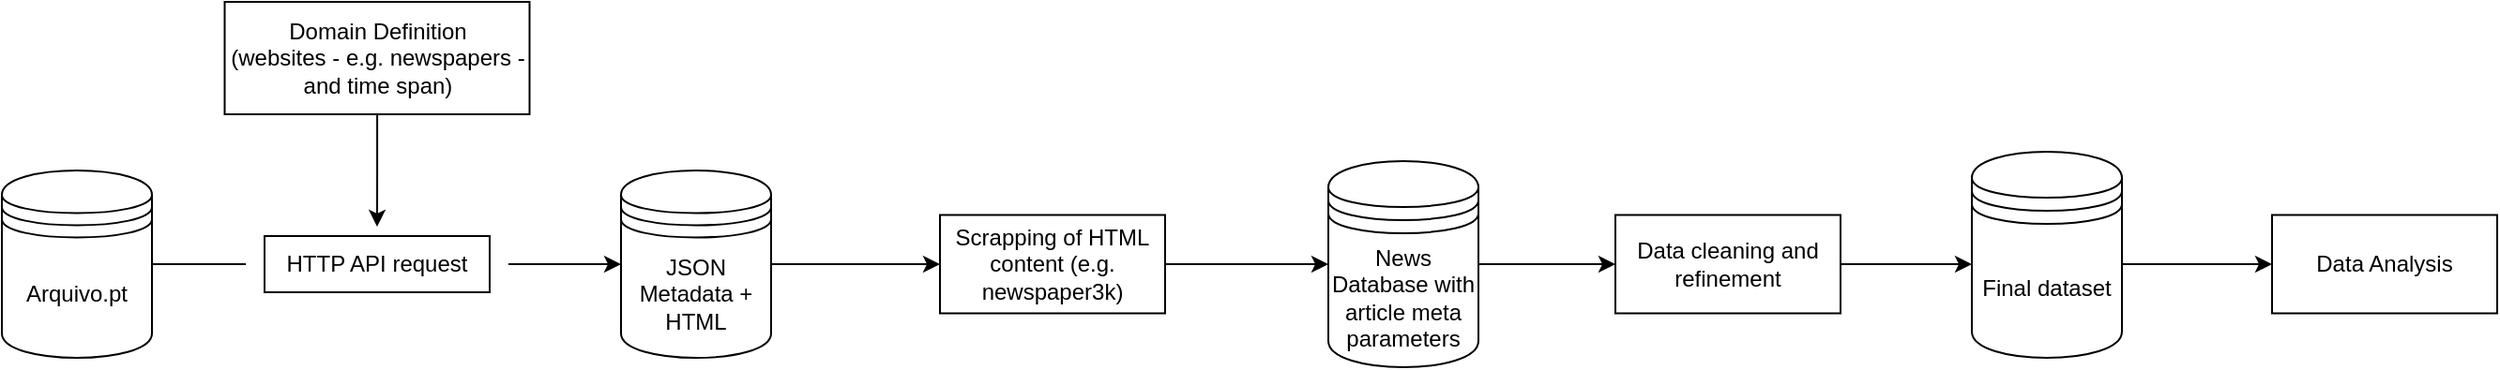 <mxfile version="15.6.5"><diagram id="SWPLuQD_uAmGsCWUyiwx" name="Page-1"><mxGraphModel dx="1054" dy="612" grid="1" gridSize="10" guides="1" tooltips="1" connect="1" arrows="1" fold="1" page="1" pageScale="1" pageWidth="827" pageHeight="1169" math="0" shadow="0"><root><mxCell id="0"/><mxCell id="1" parent="0"/><mxCell id="3FM2HRUyS4M1R4F6BxjH-5" style="edgeStyle=orthogonalEdgeStyle;rounded=0;orthogonalLoop=1;jettySize=auto;html=1;entryX=0;entryY=0.5;entryDx=0;entryDy=0;fontColor=default;startArrow=none;strokeColor=default;labelBackgroundColor=default;" edge="1" parent="1"><mxGeometry relative="1" as="geometry"><mxPoint x="390" y="240" as="sourcePoint"/><mxPoint x="450" y="240" as="targetPoint"/></mxGeometry></mxCell><mxCell id="3FM2HRUyS4M1R4F6BxjH-7" value="" style="edgeStyle=orthogonalEdgeStyle;rounded=0;orthogonalLoop=1;jettySize=auto;html=1;entryX=0;entryY=0.5;entryDx=0;entryDy=0;fontColor=default;endArrow=none;" edge="1" parent="1"><mxGeometry relative="1" as="geometry"><mxPoint x="200" y="240" as="sourcePoint"/><mxPoint x="250" y="240" as="targetPoint"/></mxGeometry></mxCell><mxCell id="3FM2HRUyS4M1R4F6BxjH-17" style="edgeStyle=orthogonalEdgeStyle;rounded=0;orthogonalLoop=1;jettySize=auto;html=1;labelBackgroundColor=default;fontColor=default;strokeColor=default;" edge="1" parent="1" source="3FM2HRUyS4M1R4F6BxjH-10"><mxGeometry relative="1" as="geometry"><mxPoint x="320" y="220" as="targetPoint"/></mxGeometry></mxCell><mxCell id="3FM2HRUyS4M1R4F6BxjH-10" value="Domain Definition&lt;br&gt;(websites - e.g. newspapers - and time span)" style="rounded=0;whiteSpace=wrap;html=1;fontColor=default;strokeColor=default;fillColor=default;" vertex="1" parent="1"><mxGeometry x="238.75" y="100" width="162.5" height="60" as="geometry"/></mxCell><mxCell id="3FM2HRUyS4M1R4F6BxjH-12" value="&lt;span&gt;HTTP API request&lt;/span&gt;" style="rounded=0;whiteSpace=wrap;html=1;fontColor=default;strokeColor=default;fillColor=default;" vertex="1" parent="1"><mxGeometry x="260" y="225" width="120" height="30" as="geometry"/></mxCell><mxCell id="3FM2HRUyS4M1R4F6BxjH-13" value="Arquivo.pt" style="shape=datastore;whiteSpace=wrap;html=1;fontColor=default;strokeColor=default;fillColor=default;" vertex="1" parent="1"><mxGeometry x="120" y="190" width="80" height="100" as="geometry"/></mxCell><mxCell id="3FM2HRUyS4M1R4F6BxjH-15" style="edgeStyle=orthogonalEdgeStyle;rounded=0;orthogonalLoop=1;jettySize=auto;html=1;labelBackgroundColor=default;fontColor=default;strokeColor=default;" edge="1" parent="1" source="3FM2HRUyS4M1R4F6BxjH-14"><mxGeometry relative="1" as="geometry"><mxPoint x="620" y="240" as="targetPoint"/><Array as="points"><mxPoint x="610" y="240"/></Array></mxGeometry></mxCell><mxCell id="3FM2HRUyS4M1R4F6BxjH-14" value="JSON Metadata + HTML" style="shape=datastore;whiteSpace=wrap;html=1;fontColor=default;strokeColor=default;fillColor=default;" vertex="1" parent="1"><mxGeometry x="450" y="190" width="80" height="100" as="geometry"/></mxCell><mxCell id="3FM2HRUyS4M1R4F6BxjH-19" style="edgeStyle=orthogonalEdgeStyle;rounded=0;orthogonalLoop=1;jettySize=auto;html=1;labelBackgroundColor=default;fontColor=default;strokeColor=default;" edge="1" parent="1" source="3FM2HRUyS4M1R4F6BxjH-16" target="3FM2HRUyS4M1R4F6BxjH-18"><mxGeometry relative="1" as="geometry"/></mxCell><mxCell id="3FM2HRUyS4M1R4F6BxjH-16" value="&lt;span&gt;Scrapping of HTML content (e.g. newspaper3k)&lt;/span&gt;" style="rounded=0;whiteSpace=wrap;html=1;fontColor=default;strokeColor=default;fillColor=default;" vertex="1" parent="1"><mxGeometry x="620" y="213.75" width="120" height="52.5" as="geometry"/></mxCell><mxCell id="3FM2HRUyS4M1R4F6BxjH-21" style="edgeStyle=orthogonalEdgeStyle;rounded=0;orthogonalLoop=1;jettySize=auto;html=1;labelBackgroundColor=default;fontColor=default;strokeColor=default;" edge="1" parent="1" source="3FM2HRUyS4M1R4F6BxjH-18"><mxGeometry relative="1" as="geometry"><mxPoint x="980" y="240" as="targetPoint"/></mxGeometry></mxCell><mxCell id="3FM2HRUyS4M1R4F6BxjH-18" value="News Database with article meta parameters" style="shape=datastore;whiteSpace=wrap;html=1;fontColor=default;strokeColor=default;fillColor=default;" vertex="1" parent="1"><mxGeometry x="827" y="185" width="80" height="110" as="geometry"/></mxCell><mxCell id="3FM2HRUyS4M1R4F6BxjH-23" style="edgeStyle=orthogonalEdgeStyle;rounded=0;orthogonalLoop=1;jettySize=auto;html=1;labelBackgroundColor=default;fontColor=default;strokeColor=default;" edge="1" parent="1" source="3FM2HRUyS4M1R4F6BxjH-22"><mxGeometry relative="1" as="geometry"><mxPoint x="1170" y="240" as="targetPoint"/></mxGeometry></mxCell><mxCell id="3FM2HRUyS4M1R4F6BxjH-22" value="&lt;span&gt;Data cleaning and refinement&lt;/span&gt;" style="rounded=0;whiteSpace=wrap;html=1;fontColor=default;strokeColor=default;fillColor=default;" vertex="1" parent="1"><mxGeometry x="980" y="213.75" width="120" height="52.5" as="geometry"/></mxCell><mxCell id="3FM2HRUyS4M1R4F6BxjH-29" style="edgeStyle=orthogonalEdgeStyle;rounded=0;orthogonalLoop=1;jettySize=auto;html=1;entryX=0;entryY=0.5;entryDx=0;entryDy=0;labelBackgroundColor=default;fontColor=default;strokeColor=default;" edge="1" parent="1" source="3FM2HRUyS4M1R4F6BxjH-25" target="3FM2HRUyS4M1R4F6BxjH-28"><mxGeometry relative="1" as="geometry"><Array as="points"><mxPoint x="1270" y="240"/><mxPoint x="1270" y="240"/></Array></mxGeometry></mxCell><mxCell id="3FM2HRUyS4M1R4F6BxjH-25" value="Final dataset" style="shape=datastore;whiteSpace=wrap;html=1;fontColor=default;strokeColor=default;fillColor=default;" vertex="1" parent="1"><mxGeometry x="1170" y="180" width="80" height="110" as="geometry"/></mxCell><mxCell id="3FM2HRUyS4M1R4F6BxjH-28" value="&lt;span&gt;Data Analysis&lt;/span&gt;" style="rounded=0;whiteSpace=wrap;html=1;fontColor=default;strokeColor=default;fillColor=default;" vertex="1" parent="1"><mxGeometry x="1330" y="213.75" width="120" height="52.5" as="geometry"/></mxCell></root></mxGraphModel></diagram></mxfile>